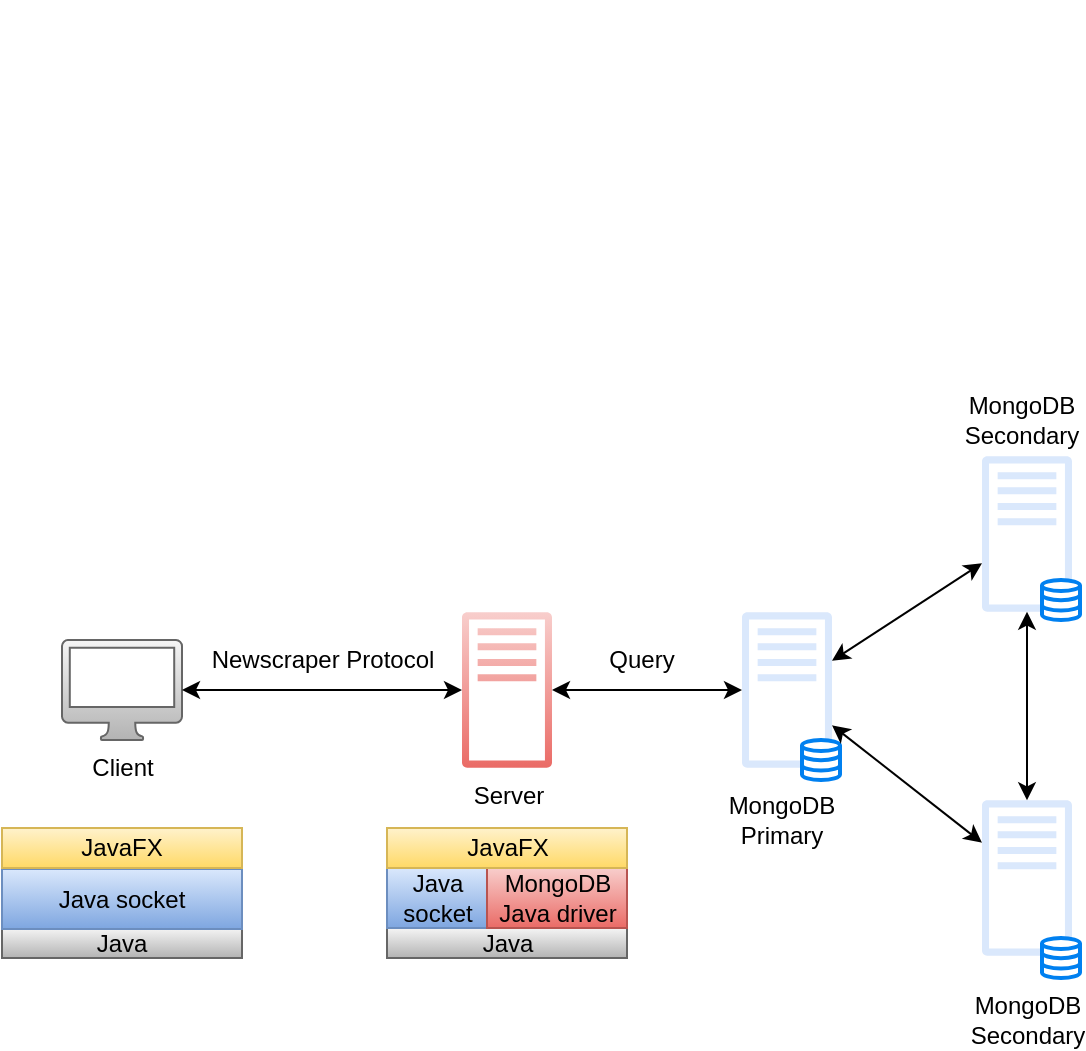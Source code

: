 <mxfile version="13.1.3" type="device"><diagram id="FRgT8ro-MLMAUUozF2J8" name="Pagina-1"><mxGraphModel dx="723" dy="1549" grid="1" gridSize="10" guides="1" tooltips="1" connect="1" arrows="1" fold="1" page="1" pageScale="1" pageWidth="827" pageHeight="1169" math="0" shadow="0"><root><mxCell id="0"/><mxCell id="1" parent="0"/><mxCell id="fU3TpATmM2IrUJsjzUHY-32" value="&lt;h1&gt;&lt;br&gt;&lt;/h1&gt;" style="text;html=1;strokeColor=none;fillColor=none;spacing=5;spacingTop=-20;whiteSpace=wrap;overflow=hidden;rounded=0;" parent="1" vertex="1"><mxGeometry x="305" y="-90" width="65" height="100" as="geometry"/></mxCell><mxCell id="j6LX_VNDmfTfqDFTTvNh-1" value="Client&lt;br&gt;" style="pointerEvents=1;shadow=0;dashed=0;html=1;strokeColor=#666666;fillColor=#f5f5f5;labelPosition=center;verticalLabelPosition=bottom;verticalAlign=top;outlineConnect=0;align=center;shape=mxgraph.office.devices.mac_client;gradientColor=#b3b3b3;" parent="1" vertex="1"><mxGeometry x="60" y="220" width="60" height="50" as="geometry"/></mxCell><mxCell id="j6LX_VNDmfTfqDFTTvNh-2" value="Server" style="outlineConnect=0;gradientColor=#ea6b66;fillColor=#f8cecc;strokeColor=#b85450;dashed=0;verticalLabelPosition=bottom;verticalAlign=top;align=center;html=1;fontSize=12;fontStyle=0;aspect=fixed;pointerEvents=1;shape=mxgraph.aws4.traditional_server;" parent="1" vertex="1"><mxGeometry x="260" y="206" width="45" height="78" as="geometry"/></mxCell><mxCell id="j6LX_VNDmfTfqDFTTvNh-5" value="" style="endArrow=classic;startArrow=classic;html=1;" parent="1" source="j6LX_VNDmfTfqDFTTvNh-1" target="j6LX_VNDmfTfqDFTTvNh-2" edge="1"><mxGeometry width="50" height="50" relative="1" as="geometry"><mxPoint x="130" y="240" as="sourcePoint"/><mxPoint x="230" y="245" as="targetPoint"/></mxGeometry></mxCell><mxCell id="j6LX_VNDmfTfqDFTTvNh-7" value="Newscraper Protocol" style="text;html=1;resizable=0;points=[];align=center;verticalAlign=middle;labelBackgroundColor=#ffffff;" parent="j6LX_VNDmfTfqDFTTvNh-5" vertex="1" connectable="0"><mxGeometry x="-0.179" y="-1" relative="1" as="geometry"><mxPoint x="12.5" y="-16" as="offset"/></mxGeometry></mxCell><mxCell id="j6LX_VNDmfTfqDFTTvNh-9" value="Java" style="rounded=0;whiteSpace=wrap;html=1;gradientColor=#b3b3b3;fillColor=#f5f5f5;strokeColor=#666666;" parent="1" vertex="1"><mxGeometry x="222.5" y="364" width="120" height="15" as="geometry"/></mxCell><mxCell id="j6LX_VNDmfTfqDFTTvNh-10" value="Java socket" style="rounded=0;whiteSpace=wrap;html=1;fillColor=#dae8fc;strokeColor=#6c8ebf;gradientColor=#7ea6e0;" parent="1" vertex="1"><mxGeometry x="222.5" y="334" width="50" height="30" as="geometry"/></mxCell><mxCell id="j6LX_VNDmfTfqDFTTvNh-11" value="MongoDB Java driver" style="rounded=0;whiteSpace=wrap;html=1;gradientColor=#ea6b66;fillColor=#f8cecc;strokeColor=#b85450;" parent="1" vertex="1"><mxGeometry x="272.5" y="334" width="70" height="30" as="geometry"/></mxCell><mxCell id="j6LX_VNDmfTfqDFTTvNh-12" value="JavaFX" style="rounded=0;whiteSpace=wrap;html=1;gradientColor=#ffd966;fillColor=#fff2cc;strokeColor=#d6b656;" parent="1" vertex="1"><mxGeometry x="222.5" y="314" width="120" height="20" as="geometry"/></mxCell><mxCell id="j6LX_VNDmfTfqDFTTvNh-13" value="Java" style="rounded=0;whiteSpace=wrap;html=1;gradientColor=#b3b3b3;fillColor=#f5f5f5;strokeColor=#666666;" parent="1" vertex="1"><mxGeometry x="30" y="364" width="120" height="15" as="geometry"/></mxCell><mxCell id="j6LX_VNDmfTfqDFTTvNh-14" value="Java socket" style="rounded=0;whiteSpace=wrap;html=1;gradientColor=#7ea6e0;fillColor=#dae8fc;strokeColor=#6c8ebf;" parent="1" vertex="1"><mxGeometry x="30" y="334.5" width="120" height="30" as="geometry"/></mxCell><mxCell id="j6LX_VNDmfTfqDFTTvNh-16" value="JavaFX" style="rounded=0;whiteSpace=wrap;html=1;gradientColor=#ffd966;fillColor=#fff2cc;strokeColor=#d6b656;" parent="1" vertex="1"><mxGeometry x="30" y="314" width="120" height="20" as="geometry"/></mxCell><mxCell id="PVUzEm99zboJ-7SpvDLd-2" value="" style="outlineConnect=0;fillColor=#dae8fc;strokeColor=#6c8ebf;dashed=0;verticalLabelPosition=bottom;verticalAlign=top;align=center;html=1;fontSize=12;fontStyle=0;aspect=fixed;pointerEvents=1;shape=mxgraph.aws4.traditional_server;" vertex="1" parent="1"><mxGeometry x="400" y="206" width="45" height="78" as="geometry"/></mxCell><mxCell id="PVUzEm99zboJ-7SpvDLd-3" value="" style="outlineConnect=0;fillColor=#dae8fc;strokeColor=#6c8ebf;dashed=0;verticalLabelPosition=bottom;verticalAlign=top;align=center;html=1;fontSize=12;fontStyle=0;aspect=fixed;pointerEvents=1;shape=mxgraph.aws4.traditional_server;" vertex="1" parent="1"><mxGeometry x="520" y="300" width="45" height="78" as="geometry"/></mxCell><mxCell id="PVUzEm99zboJ-7SpvDLd-4" value="" style="outlineConnect=0;fillColor=#dae8fc;strokeColor=#6c8ebf;dashed=0;verticalLabelPosition=bottom;verticalAlign=top;align=center;html=1;fontSize=12;fontStyle=0;aspect=fixed;pointerEvents=1;shape=mxgraph.aws4.traditional_server;" vertex="1" parent="1"><mxGeometry x="520" y="128" width="45" height="78" as="geometry"/></mxCell><mxCell id="PVUzEm99zboJ-7SpvDLd-5" value="" style="html=1;verticalLabelPosition=bottom;align=center;labelBackgroundColor=#ffffff;verticalAlign=top;strokeWidth=2;strokeColor=#0080F0;shadow=0;dashed=0;shape=mxgraph.ios7.icons.data;" vertex="1" parent="1"><mxGeometry x="430" y="270" width="19" height="20" as="geometry"/></mxCell><mxCell id="PVUzEm99zboJ-7SpvDLd-6" value="" style="html=1;verticalLabelPosition=bottom;align=center;labelBackgroundColor=#ffffff;verticalAlign=top;strokeWidth=2;strokeColor=#0080F0;shadow=0;dashed=0;shape=mxgraph.ios7.icons.data;" vertex="1" parent="1"><mxGeometry x="550" y="190" width="19" height="20" as="geometry"/></mxCell><mxCell id="PVUzEm99zboJ-7SpvDLd-7" value="" style="html=1;verticalLabelPosition=bottom;align=center;labelBackgroundColor=#ffffff;verticalAlign=top;strokeWidth=2;strokeColor=#0080F0;shadow=0;dashed=0;shape=mxgraph.ios7.icons.data;" vertex="1" parent="1"><mxGeometry x="550" y="369" width="19" height="20" as="geometry"/></mxCell><mxCell id="PVUzEm99zboJ-7SpvDLd-8" value="" style="endArrow=classic;startArrow=classic;html=1;" edge="1" parent="1" source="j6LX_VNDmfTfqDFTTvNh-2" target="PVUzEm99zboJ-7SpvDLd-2"><mxGeometry width="50" height="50" relative="1" as="geometry"><mxPoint x="380" y="290" as="sourcePoint"/><mxPoint x="430" y="240" as="targetPoint"/></mxGeometry></mxCell><mxCell id="PVUzEm99zboJ-7SpvDLd-9" value="" style="endArrow=classic;startArrow=classic;html=1;" edge="1" parent="1" source="PVUzEm99zboJ-7SpvDLd-2" target="PVUzEm99zboJ-7SpvDLd-4"><mxGeometry width="50" height="50" relative="1" as="geometry"><mxPoint x="515" y="305" as="sourcePoint"/><mxPoint x="565" y="255" as="targetPoint"/></mxGeometry></mxCell><mxCell id="PVUzEm99zboJ-7SpvDLd-10" value="" style="endArrow=classic;startArrow=classic;html=1;" edge="1" parent="1" source="PVUzEm99zboJ-7SpvDLd-2" target="PVUzEm99zboJ-7SpvDLd-3"><mxGeometry width="50" height="50" relative="1" as="geometry"><mxPoint x="380" y="290" as="sourcePoint"/><mxPoint x="430" y="240" as="targetPoint"/></mxGeometry></mxCell><mxCell id="PVUzEm99zboJ-7SpvDLd-14" value="Query" style="text;html=1;strokeColor=none;fillColor=none;align=center;verticalAlign=middle;whiteSpace=wrap;rounded=0;" vertex="1" parent="1"><mxGeometry x="330" y="220" width="40" height="20" as="geometry"/></mxCell><mxCell id="PVUzEm99zboJ-7SpvDLd-15" value="&lt;div&gt;MongoDB&lt;/div&gt;&lt;div&gt;Primary&lt;br&gt;&lt;/div&gt;" style="text;html=1;strokeColor=none;fillColor=none;align=center;verticalAlign=middle;whiteSpace=wrap;rounded=0;" vertex="1" parent="1"><mxGeometry x="400" y="300" width="40" height="20" as="geometry"/></mxCell><mxCell id="PVUzEm99zboJ-7SpvDLd-16" value="&lt;div&gt;MongoDB&lt;/div&gt;&lt;div&gt;Secondary&lt;br&gt;&lt;/div&gt;" style="text;html=1;strokeColor=none;fillColor=none;align=center;verticalAlign=middle;whiteSpace=wrap;rounded=0;" vertex="1" parent="1"><mxGeometry x="520" y="100" width="40" height="20" as="geometry"/></mxCell><mxCell id="PVUzEm99zboJ-7SpvDLd-17" value="&lt;div&gt;MongoDB&lt;/div&gt;&lt;div&gt;Secondary&lt;br&gt;&lt;/div&gt;" style="text;html=1;strokeColor=none;fillColor=none;align=center;verticalAlign=middle;whiteSpace=wrap;rounded=0;" vertex="1" parent="1"><mxGeometry x="522.5" y="400" width="40" height="20" as="geometry"/></mxCell><mxCell id="PVUzEm99zboJ-7SpvDLd-19" value="" style="endArrow=classic;startArrow=classic;html=1;" edge="1" parent="1" source="PVUzEm99zboJ-7SpvDLd-3" target="PVUzEm99zboJ-7SpvDLd-4"><mxGeometry width="50" height="50" relative="1" as="geometry"><mxPoint x="562.5" y="300" as="sourcePoint"/><mxPoint x="612.5" y="250" as="targetPoint"/></mxGeometry></mxCell></root></mxGraphModel></diagram></mxfile>